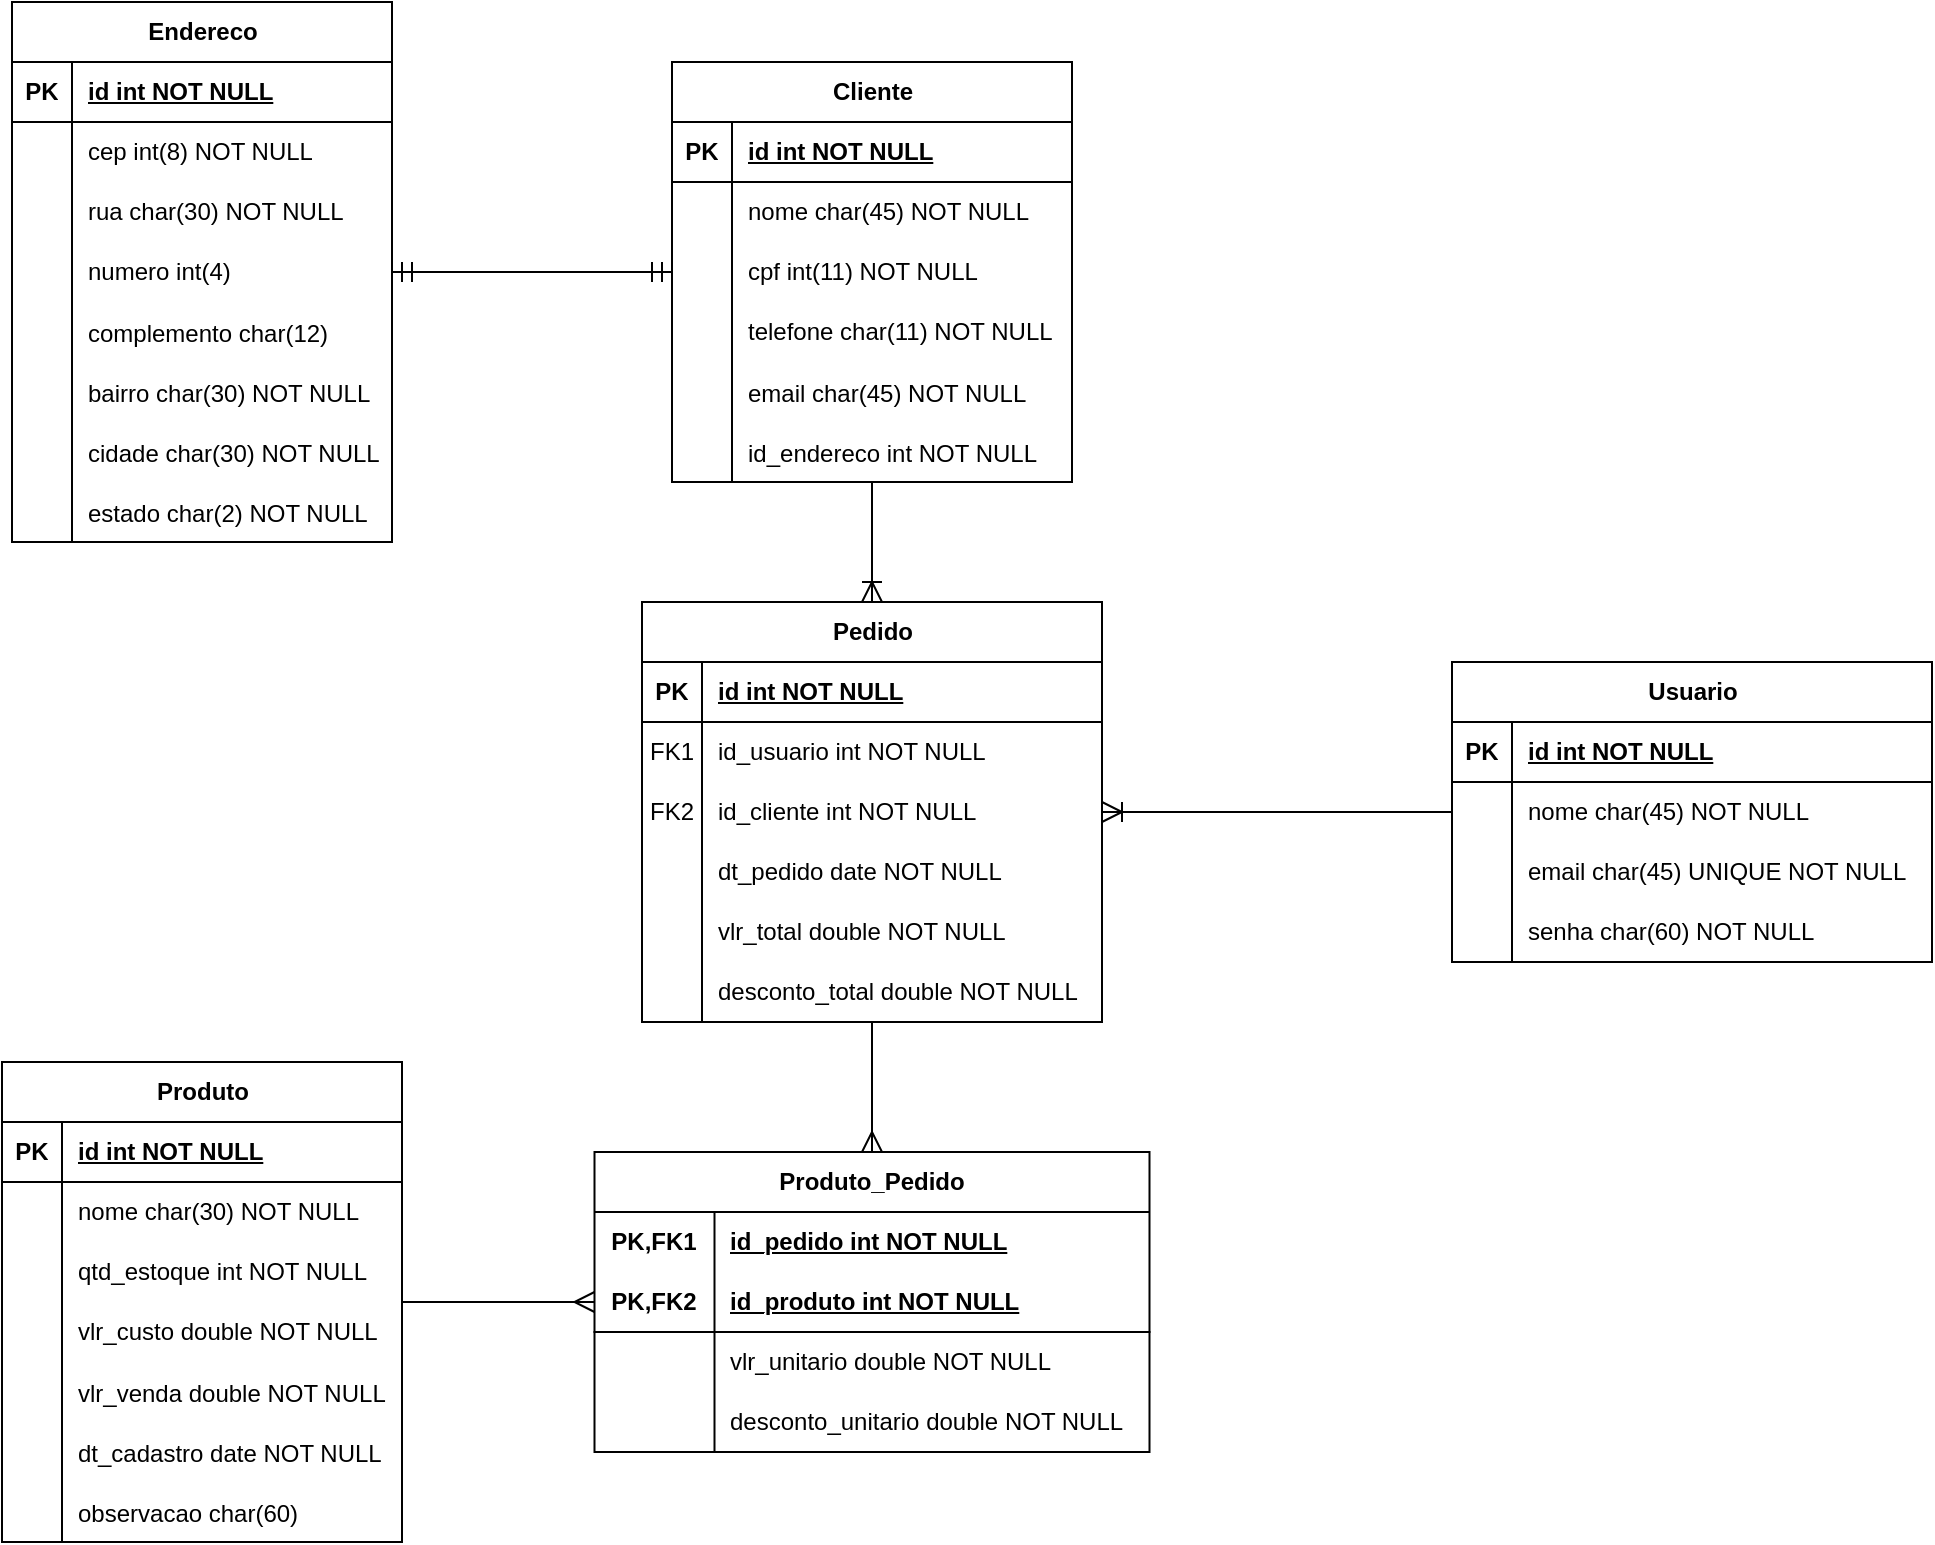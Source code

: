 <mxfile version="26.0.5">
  <diagram name="Page-1" id="e56a1550-8fbb-45ad-956c-1786394a9013">
    <mxGraphModel dx="1434" dy="872" grid="1" gridSize="10" guides="1" tooltips="1" connect="1" arrows="1" fold="1" page="1" pageScale="1" pageWidth="1100" pageHeight="850" background="none" math="0" shadow="0">
      <root>
        <mxCell id="0" />
        <mxCell id="1" parent="0" />
        <mxCell id="0N4DDWK3ShzoKvuHBVLL-1" value="Produto" style="shape=table;startSize=30;container=1;collapsible=1;childLayout=tableLayout;fixedRows=1;rowLines=0;fontStyle=1;align=center;resizeLast=1;html=1;" vertex="1" parent="1">
          <mxGeometry x="45" y="570" width="200" height="240" as="geometry" />
        </mxCell>
        <mxCell id="0N4DDWK3ShzoKvuHBVLL-2" value="" style="shape=tableRow;horizontal=0;startSize=0;swimlaneHead=0;swimlaneBody=0;fillColor=none;collapsible=0;dropTarget=0;points=[[0,0.5],[1,0.5]];portConstraint=eastwest;top=0;left=0;right=0;bottom=1;" vertex="1" parent="0N4DDWK3ShzoKvuHBVLL-1">
          <mxGeometry y="30" width="200" height="30" as="geometry" />
        </mxCell>
        <mxCell id="0N4DDWK3ShzoKvuHBVLL-3" value="PK" style="shape=partialRectangle;connectable=0;fillColor=none;top=0;left=0;bottom=0;right=0;fontStyle=1;overflow=hidden;whiteSpace=wrap;html=1;" vertex="1" parent="0N4DDWK3ShzoKvuHBVLL-2">
          <mxGeometry width="30" height="30" as="geometry">
            <mxRectangle width="30" height="30" as="alternateBounds" />
          </mxGeometry>
        </mxCell>
        <mxCell id="0N4DDWK3ShzoKvuHBVLL-4" value="id int NOT NULL" style="shape=partialRectangle;connectable=0;fillColor=none;top=0;left=0;bottom=0;right=0;align=left;spacingLeft=6;fontStyle=5;overflow=hidden;whiteSpace=wrap;html=1;" vertex="1" parent="0N4DDWK3ShzoKvuHBVLL-2">
          <mxGeometry x="30" width="170" height="30" as="geometry">
            <mxRectangle width="170" height="30" as="alternateBounds" />
          </mxGeometry>
        </mxCell>
        <mxCell id="0N4DDWK3ShzoKvuHBVLL-5" value="" style="shape=tableRow;horizontal=0;startSize=0;swimlaneHead=0;swimlaneBody=0;fillColor=none;collapsible=0;dropTarget=0;points=[[0,0.5],[1,0.5]];portConstraint=eastwest;top=0;left=0;right=0;bottom=0;" vertex="1" parent="0N4DDWK3ShzoKvuHBVLL-1">
          <mxGeometry y="60" width="200" height="30" as="geometry" />
        </mxCell>
        <mxCell id="0N4DDWK3ShzoKvuHBVLL-6" value="" style="shape=partialRectangle;connectable=0;fillColor=none;top=0;left=0;bottom=0;right=0;editable=1;overflow=hidden;whiteSpace=wrap;html=1;" vertex="1" parent="0N4DDWK3ShzoKvuHBVLL-5">
          <mxGeometry width="30" height="30" as="geometry">
            <mxRectangle width="30" height="30" as="alternateBounds" />
          </mxGeometry>
        </mxCell>
        <mxCell id="0N4DDWK3ShzoKvuHBVLL-7" value="nome char(30) NOT NULL" style="shape=partialRectangle;connectable=0;fillColor=none;top=0;left=0;bottom=0;right=0;align=left;spacingLeft=6;overflow=hidden;whiteSpace=wrap;html=1;" vertex="1" parent="0N4DDWK3ShzoKvuHBVLL-5">
          <mxGeometry x="30" width="170" height="30" as="geometry">
            <mxRectangle width="170" height="30" as="alternateBounds" />
          </mxGeometry>
        </mxCell>
        <mxCell id="0N4DDWK3ShzoKvuHBVLL-8" value="" style="shape=tableRow;horizontal=0;startSize=0;swimlaneHead=0;swimlaneBody=0;fillColor=none;collapsible=0;dropTarget=0;points=[[0,0.5],[1,0.5]];portConstraint=eastwest;top=0;left=0;right=0;bottom=0;" vertex="1" parent="0N4DDWK3ShzoKvuHBVLL-1">
          <mxGeometry y="90" width="200" height="30" as="geometry" />
        </mxCell>
        <mxCell id="0N4DDWK3ShzoKvuHBVLL-9" value="" style="shape=partialRectangle;connectable=0;fillColor=none;top=0;left=0;bottom=0;right=0;editable=1;overflow=hidden;whiteSpace=wrap;html=1;" vertex="1" parent="0N4DDWK3ShzoKvuHBVLL-8">
          <mxGeometry width="30" height="30" as="geometry">
            <mxRectangle width="30" height="30" as="alternateBounds" />
          </mxGeometry>
        </mxCell>
        <mxCell id="0N4DDWK3ShzoKvuHBVLL-10" value="qtd_estoque int NOT NULL" style="shape=partialRectangle;connectable=0;fillColor=none;top=0;left=0;bottom=0;right=0;align=left;spacingLeft=6;overflow=hidden;whiteSpace=wrap;html=1;" vertex="1" parent="0N4DDWK3ShzoKvuHBVLL-8">
          <mxGeometry x="30" width="170" height="30" as="geometry">
            <mxRectangle width="170" height="30" as="alternateBounds" />
          </mxGeometry>
        </mxCell>
        <mxCell id="0N4DDWK3ShzoKvuHBVLL-11" value="" style="shape=tableRow;horizontal=0;startSize=0;swimlaneHead=0;swimlaneBody=0;fillColor=none;collapsible=0;dropTarget=0;points=[[0,0.5],[1,0.5]];portConstraint=eastwest;top=0;left=0;right=0;bottom=0;" vertex="1" parent="0N4DDWK3ShzoKvuHBVLL-1">
          <mxGeometry y="120" width="200" height="30" as="geometry" />
        </mxCell>
        <mxCell id="0N4DDWK3ShzoKvuHBVLL-12" value="" style="shape=partialRectangle;connectable=0;fillColor=none;top=0;left=0;bottom=0;right=0;editable=1;overflow=hidden;whiteSpace=wrap;html=1;" vertex="1" parent="0N4DDWK3ShzoKvuHBVLL-11">
          <mxGeometry width="30" height="30" as="geometry">
            <mxRectangle width="30" height="30" as="alternateBounds" />
          </mxGeometry>
        </mxCell>
        <mxCell id="0N4DDWK3ShzoKvuHBVLL-13" value="vlr_custo double NOT NULL" style="shape=partialRectangle;connectable=0;fillColor=none;top=0;left=0;bottom=0;right=0;align=left;spacingLeft=6;overflow=hidden;whiteSpace=wrap;html=1;" vertex="1" parent="0N4DDWK3ShzoKvuHBVLL-11">
          <mxGeometry x="30" width="170" height="30" as="geometry">
            <mxRectangle width="170" height="30" as="alternateBounds" />
          </mxGeometry>
        </mxCell>
        <mxCell id="0N4DDWK3ShzoKvuHBVLL-14" value="" style="shape=tableRow;horizontal=0;startSize=0;swimlaneHead=0;swimlaneBody=0;fillColor=none;collapsible=0;dropTarget=0;points=[[0,0.5],[1,0.5]];portConstraint=eastwest;top=0;left=0;right=0;bottom=0;" vertex="1" parent="0N4DDWK3ShzoKvuHBVLL-1">
          <mxGeometry y="150" width="200" height="30" as="geometry" />
        </mxCell>
        <mxCell id="0N4DDWK3ShzoKvuHBVLL-15" value="" style="shape=partialRectangle;connectable=0;fillColor=none;top=0;left=0;bottom=0;right=0;editable=1;overflow=hidden;" vertex="1" parent="0N4DDWK3ShzoKvuHBVLL-14">
          <mxGeometry width="30" height="30" as="geometry">
            <mxRectangle width="30" height="30" as="alternateBounds" />
          </mxGeometry>
        </mxCell>
        <mxCell id="0N4DDWK3ShzoKvuHBVLL-16" value="vlr_venda double NOT NULL" style="shape=partialRectangle;connectable=0;fillColor=none;top=0;left=0;bottom=0;right=0;align=left;spacingLeft=6;overflow=hidden;" vertex="1" parent="0N4DDWK3ShzoKvuHBVLL-14">
          <mxGeometry x="30" width="170" height="30" as="geometry">
            <mxRectangle width="170" height="30" as="alternateBounds" />
          </mxGeometry>
        </mxCell>
        <mxCell id="0N4DDWK3ShzoKvuHBVLL-17" value="" style="shape=tableRow;horizontal=0;startSize=0;swimlaneHead=0;swimlaneBody=0;fillColor=none;collapsible=0;dropTarget=0;points=[[0,0.5],[1,0.5]];portConstraint=eastwest;top=0;left=0;right=0;bottom=0;" vertex="1" parent="0N4DDWK3ShzoKvuHBVLL-1">
          <mxGeometry y="180" width="200" height="30" as="geometry" />
        </mxCell>
        <mxCell id="0N4DDWK3ShzoKvuHBVLL-18" value="" style="shape=partialRectangle;connectable=0;fillColor=none;top=0;left=0;bottom=0;right=0;editable=1;overflow=hidden;" vertex="1" parent="0N4DDWK3ShzoKvuHBVLL-17">
          <mxGeometry width="30" height="30" as="geometry">
            <mxRectangle width="30" height="30" as="alternateBounds" />
          </mxGeometry>
        </mxCell>
        <mxCell id="0N4DDWK3ShzoKvuHBVLL-19" value="dt_cadastro date NOT NULL" style="shape=partialRectangle;connectable=0;fillColor=none;top=0;left=0;bottom=0;right=0;align=left;spacingLeft=6;overflow=hidden;" vertex="1" parent="0N4DDWK3ShzoKvuHBVLL-17">
          <mxGeometry x="30" width="170" height="30" as="geometry">
            <mxRectangle width="170" height="30" as="alternateBounds" />
          </mxGeometry>
        </mxCell>
        <mxCell id="0N4DDWK3ShzoKvuHBVLL-20" value="" style="shape=tableRow;horizontal=0;startSize=0;swimlaneHead=0;swimlaneBody=0;fillColor=none;collapsible=0;dropTarget=0;points=[[0,0.5],[1,0.5]];portConstraint=eastwest;top=0;left=0;right=0;bottom=0;" vertex="1" parent="0N4DDWK3ShzoKvuHBVLL-1">
          <mxGeometry y="210" width="200" height="30" as="geometry" />
        </mxCell>
        <mxCell id="0N4DDWK3ShzoKvuHBVLL-21" value="" style="shape=partialRectangle;connectable=0;fillColor=none;top=0;left=0;bottom=0;right=0;editable=1;overflow=hidden;" vertex="1" parent="0N4DDWK3ShzoKvuHBVLL-20">
          <mxGeometry width="30" height="30" as="geometry">
            <mxRectangle width="30" height="30" as="alternateBounds" />
          </mxGeometry>
        </mxCell>
        <mxCell id="0N4DDWK3ShzoKvuHBVLL-22" value="observacao char(60)" style="shape=partialRectangle;connectable=0;fillColor=none;top=0;left=0;bottom=0;right=0;align=left;spacingLeft=6;overflow=hidden;" vertex="1" parent="0N4DDWK3ShzoKvuHBVLL-20">
          <mxGeometry x="30" width="170" height="30" as="geometry">
            <mxRectangle width="170" height="30" as="alternateBounds" />
          </mxGeometry>
        </mxCell>
        <mxCell id="0N4DDWK3ShzoKvuHBVLL-23" value="Cliente" style="shape=table;startSize=30;container=1;collapsible=1;childLayout=tableLayout;fixedRows=1;rowLines=0;fontStyle=1;align=center;resizeLast=1;html=1;" vertex="1" parent="1">
          <mxGeometry x="380" y="70" width="200" height="210" as="geometry" />
        </mxCell>
        <mxCell id="0N4DDWK3ShzoKvuHBVLL-24" value="" style="shape=tableRow;horizontal=0;startSize=0;swimlaneHead=0;swimlaneBody=0;fillColor=none;collapsible=0;dropTarget=0;points=[[0,0.5],[1,0.5]];portConstraint=eastwest;top=0;left=0;right=0;bottom=1;" vertex="1" parent="0N4DDWK3ShzoKvuHBVLL-23">
          <mxGeometry y="30" width="200" height="30" as="geometry" />
        </mxCell>
        <mxCell id="0N4DDWK3ShzoKvuHBVLL-25" value="PK" style="shape=partialRectangle;connectable=0;fillColor=none;top=0;left=0;bottom=0;right=0;fontStyle=1;overflow=hidden;whiteSpace=wrap;html=1;" vertex="1" parent="0N4DDWK3ShzoKvuHBVLL-24">
          <mxGeometry width="30" height="30" as="geometry">
            <mxRectangle width="30" height="30" as="alternateBounds" />
          </mxGeometry>
        </mxCell>
        <mxCell id="0N4DDWK3ShzoKvuHBVLL-26" value="id int NOT NULL" style="shape=partialRectangle;connectable=0;fillColor=none;top=0;left=0;bottom=0;right=0;align=left;spacingLeft=6;fontStyle=5;overflow=hidden;whiteSpace=wrap;html=1;" vertex="1" parent="0N4DDWK3ShzoKvuHBVLL-24">
          <mxGeometry x="30" width="170" height="30" as="geometry">
            <mxRectangle width="170" height="30" as="alternateBounds" />
          </mxGeometry>
        </mxCell>
        <mxCell id="0N4DDWK3ShzoKvuHBVLL-27" value="" style="shape=tableRow;horizontal=0;startSize=0;swimlaneHead=0;swimlaneBody=0;fillColor=none;collapsible=0;dropTarget=0;points=[[0,0.5],[1,0.5]];portConstraint=eastwest;top=0;left=0;right=0;bottom=0;" vertex="1" parent="0N4DDWK3ShzoKvuHBVLL-23">
          <mxGeometry y="60" width="200" height="30" as="geometry" />
        </mxCell>
        <mxCell id="0N4DDWK3ShzoKvuHBVLL-28" value="" style="shape=partialRectangle;connectable=0;fillColor=none;top=0;left=0;bottom=0;right=0;editable=1;overflow=hidden;whiteSpace=wrap;html=1;" vertex="1" parent="0N4DDWK3ShzoKvuHBVLL-27">
          <mxGeometry width="30" height="30" as="geometry">
            <mxRectangle width="30" height="30" as="alternateBounds" />
          </mxGeometry>
        </mxCell>
        <mxCell id="0N4DDWK3ShzoKvuHBVLL-29" value="nome char(45) NOT NULL" style="shape=partialRectangle;connectable=0;fillColor=none;top=0;left=0;bottom=0;right=0;align=left;spacingLeft=6;overflow=hidden;whiteSpace=wrap;html=1;" vertex="1" parent="0N4DDWK3ShzoKvuHBVLL-27">
          <mxGeometry x="30" width="170" height="30" as="geometry">
            <mxRectangle width="170" height="30" as="alternateBounds" />
          </mxGeometry>
        </mxCell>
        <mxCell id="0N4DDWK3ShzoKvuHBVLL-30" value="" style="shape=tableRow;horizontal=0;startSize=0;swimlaneHead=0;swimlaneBody=0;fillColor=none;collapsible=0;dropTarget=0;points=[[0,0.5],[1,0.5]];portConstraint=eastwest;top=0;left=0;right=0;bottom=0;" vertex="1" parent="0N4DDWK3ShzoKvuHBVLL-23">
          <mxGeometry y="90" width="200" height="30" as="geometry" />
        </mxCell>
        <mxCell id="0N4DDWK3ShzoKvuHBVLL-31" value="" style="shape=partialRectangle;connectable=0;fillColor=none;top=0;left=0;bottom=0;right=0;editable=1;overflow=hidden;whiteSpace=wrap;html=1;" vertex="1" parent="0N4DDWK3ShzoKvuHBVLL-30">
          <mxGeometry width="30" height="30" as="geometry">
            <mxRectangle width="30" height="30" as="alternateBounds" />
          </mxGeometry>
        </mxCell>
        <mxCell id="0N4DDWK3ShzoKvuHBVLL-32" value="cpf int(11) NOT NULL" style="shape=partialRectangle;connectable=0;fillColor=none;top=0;left=0;bottom=0;right=0;align=left;spacingLeft=6;overflow=hidden;whiteSpace=wrap;html=1;" vertex="1" parent="0N4DDWK3ShzoKvuHBVLL-30">
          <mxGeometry x="30" width="170" height="30" as="geometry">
            <mxRectangle width="170" height="30" as="alternateBounds" />
          </mxGeometry>
        </mxCell>
        <mxCell id="0N4DDWK3ShzoKvuHBVLL-33" value="" style="shape=tableRow;horizontal=0;startSize=0;swimlaneHead=0;swimlaneBody=0;fillColor=none;collapsible=0;dropTarget=0;points=[[0,0.5],[1,0.5]];portConstraint=eastwest;top=0;left=0;right=0;bottom=0;" vertex="1" parent="0N4DDWK3ShzoKvuHBVLL-23">
          <mxGeometry y="120" width="200" height="30" as="geometry" />
        </mxCell>
        <mxCell id="0N4DDWK3ShzoKvuHBVLL-34" value="" style="shape=partialRectangle;connectable=0;fillColor=none;top=0;left=0;bottom=0;right=0;editable=1;overflow=hidden;whiteSpace=wrap;html=1;" vertex="1" parent="0N4DDWK3ShzoKvuHBVLL-33">
          <mxGeometry width="30" height="30" as="geometry">
            <mxRectangle width="30" height="30" as="alternateBounds" />
          </mxGeometry>
        </mxCell>
        <mxCell id="0N4DDWK3ShzoKvuHBVLL-35" value="telefone char(11) NOT NULL" style="shape=partialRectangle;connectable=0;fillColor=none;top=0;left=0;bottom=0;right=0;align=left;spacingLeft=6;overflow=hidden;whiteSpace=wrap;html=1;" vertex="1" parent="0N4DDWK3ShzoKvuHBVLL-33">
          <mxGeometry x="30" width="170" height="30" as="geometry">
            <mxRectangle width="170" height="30" as="alternateBounds" />
          </mxGeometry>
        </mxCell>
        <mxCell id="0N4DDWK3ShzoKvuHBVLL-61" value="" style="shape=tableRow;horizontal=0;startSize=0;swimlaneHead=0;swimlaneBody=0;fillColor=none;collapsible=0;dropTarget=0;points=[[0,0.5],[1,0.5]];portConstraint=eastwest;top=0;left=0;right=0;bottom=0;" vertex="1" parent="0N4DDWK3ShzoKvuHBVLL-23">
          <mxGeometry y="150" width="200" height="30" as="geometry" />
        </mxCell>
        <mxCell id="0N4DDWK3ShzoKvuHBVLL-62" value="" style="shape=partialRectangle;connectable=0;fillColor=none;top=0;left=0;bottom=0;right=0;editable=1;overflow=hidden;" vertex="1" parent="0N4DDWK3ShzoKvuHBVLL-61">
          <mxGeometry width="30" height="30" as="geometry">
            <mxRectangle width="30" height="30" as="alternateBounds" />
          </mxGeometry>
        </mxCell>
        <mxCell id="0N4DDWK3ShzoKvuHBVLL-63" value="email char(45) NOT NULL" style="shape=partialRectangle;connectable=0;fillColor=none;top=0;left=0;bottom=0;right=0;align=left;spacingLeft=6;overflow=hidden;" vertex="1" parent="0N4DDWK3ShzoKvuHBVLL-61">
          <mxGeometry x="30" width="170" height="30" as="geometry">
            <mxRectangle width="170" height="30" as="alternateBounds" />
          </mxGeometry>
        </mxCell>
        <mxCell id="0N4DDWK3ShzoKvuHBVLL-64" value="" style="shape=tableRow;horizontal=0;startSize=0;swimlaneHead=0;swimlaneBody=0;fillColor=none;collapsible=0;dropTarget=0;points=[[0,0.5],[1,0.5]];portConstraint=eastwest;top=0;left=0;right=0;bottom=0;" vertex="1" parent="0N4DDWK3ShzoKvuHBVLL-23">
          <mxGeometry y="180" width="200" height="30" as="geometry" />
        </mxCell>
        <mxCell id="0N4DDWK3ShzoKvuHBVLL-65" value="" style="shape=partialRectangle;connectable=0;fillColor=none;top=0;left=0;bottom=0;right=0;editable=1;overflow=hidden;" vertex="1" parent="0N4DDWK3ShzoKvuHBVLL-64">
          <mxGeometry width="30" height="30" as="geometry">
            <mxRectangle width="30" height="30" as="alternateBounds" />
          </mxGeometry>
        </mxCell>
        <mxCell id="0N4DDWK3ShzoKvuHBVLL-66" value="id_endereco int NOT NULL" style="shape=partialRectangle;connectable=0;fillColor=none;top=0;left=0;bottom=0;right=0;align=left;spacingLeft=6;overflow=hidden;" vertex="1" parent="0N4DDWK3ShzoKvuHBVLL-64">
          <mxGeometry x="30" width="170" height="30" as="geometry">
            <mxRectangle width="170" height="30" as="alternateBounds" />
          </mxGeometry>
        </mxCell>
        <mxCell id="0N4DDWK3ShzoKvuHBVLL-36" value="Endereco" style="shape=table;startSize=30;container=1;collapsible=1;childLayout=tableLayout;fixedRows=1;rowLines=0;fontStyle=1;align=center;resizeLast=1;html=1;" vertex="1" parent="1">
          <mxGeometry x="50" y="40" width="190" height="270" as="geometry" />
        </mxCell>
        <mxCell id="0N4DDWK3ShzoKvuHBVLL-37" value="" style="shape=tableRow;horizontal=0;startSize=0;swimlaneHead=0;swimlaneBody=0;fillColor=none;collapsible=0;dropTarget=0;points=[[0,0.5],[1,0.5]];portConstraint=eastwest;top=0;left=0;right=0;bottom=1;" vertex="1" parent="0N4DDWK3ShzoKvuHBVLL-36">
          <mxGeometry y="30" width="190" height="30" as="geometry" />
        </mxCell>
        <mxCell id="0N4DDWK3ShzoKvuHBVLL-38" value="PK" style="shape=partialRectangle;connectable=0;fillColor=none;top=0;left=0;bottom=0;right=0;fontStyle=1;overflow=hidden;whiteSpace=wrap;html=1;" vertex="1" parent="0N4DDWK3ShzoKvuHBVLL-37">
          <mxGeometry width="30" height="30" as="geometry">
            <mxRectangle width="30" height="30" as="alternateBounds" />
          </mxGeometry>
        </mxCell>
        <mxCell id="0N4DDWK3ShzoKvuHBVLL-39" value="id int NOT NULL" style="shape=partialRectangle;connectable=0;fillColor=none;top=0;left=0;bottom=0;right=0;align=left;spacingLeft=6;fontStyle=5;overflow=hidden;whiteSpace=wrap;html=1;" vertex="1" parent="0N4DDWK3ShzoKvuHBVLL-37">
          <mxGeometry x="30" width="160" height="30" as="geometry">
            <mxRectangle width="160" height="30" as="alternateBounds" />
          </mxGeometry>
        </mxCell>
        <mxCell id="0N4DDWK3ShzoKvuHBVLL-40" value="" style="shape=tableRow;horizontal=0;startSize=0;swimlaneHead=0;swimlaneBody=0;fillColor=none;collapsible=0;dropTarget=0;points=[[0,0.5],[1,0.5]];portConstraint=eastwest;top=0;left=0;right=0;bottom=0;" vertex="1" parent="0N4DDWK3ShzoKvuHBVLL-36">
          <mxGeometry y="60" width="190" height="30" as="geometry" />
        </mxCell>
        <mxCell id="0N4DDWK3ShzoKvuHBVLL-41" value="" style="shape=partialRectangle;connectable=0;fillColor=none;top=0;left=0;bottom=0;right=0;editable=1;overflow=hidden;whiteSpace=wrap;html=1;" vertex="1" parent="0N4DDWK3ShzoKvuHBVLL-40">
          <mxGeometry width="30" height="30" as="geometry">
            <mxRectangle width="30" height="30" as="alternateBounds" />
          </mxGeometry>
        </mxCell>
        <mxCell id="0N4DDWK3ShzoKvuHBVLL-42" value="cep int(8) NOT NULL" style="shape=partialRectangle;connectable=0;fillColor=none;top=0;left=0;bottom=0;right=0;align=left;spacingLeft=6;overflow=hidden;whiteSpace=wrap;html=1;" vertex="1" parent="0N4DDWK3ShzoKvuHBVLL-40">
          <mxGeometry x="30" width="160" height="30" as="geometry">
            <mxRectangle width="160" height="30" as="alternateBounds" />
          </mxGeometry>
        </mxCell>
        <mxCell id="0N4DDWK3ShzoKvuHBVLL-43" value="" style="shape=tableRow;horizontal=0;startSize=0;swimlaneHead=0;swimlaneBody=0;fillColor=none;collapsible=0;dropTarget=0;points=[[0,0.5],[1,0.5]];portConstraint=eastwest;top=0;left=0;right=0;bottom=0;" vertex="1" parent="0N4DDWK3ShzoKvuHBVLL-36">
          <mxGeometry y="90" width="190" height="30" as="geometry" />
        </mxCell>
        <mxCell id="0N4DDWK3ShzoKvuHBVLL-44" value="" style="shape=partialRectangle;connectable=0;fillColor=none;top=0;left=0;bottom=0;right=0;editable=1;overflow=hidden;whiteSpace=wrap;html=1;" vertex="1" parent="0N4DDWK3ShzoKvuHBVLL-43">
          <mxGeometry width="30" height="30" as="geometry">
            <mxRectangle width="30" height="30" as="alternateBounds" />
          </mxGeometry>
        </mxCell>
        <mxCell id="0N4DDWK3ShzoKvuHBVLL-45" value="rua char(30) NOT NULL" style="shape=partialRectangle;connectable=0;fillColor=none;top=0;left=0;bottom=0;right=0;align=left;spacingLeft=6;overflow=hidden;whiteSpace=wrap;html=1;" vertex="1" parent="0N4DDWK3ShzoKvuHBVLL-43">
          <mxGeometry x="30" width="160" height="30" as="geometry">
            <mxRectangle width="160" height="30" as="alternateBounds" />
          </mxGeometry>
        </mxCell>
        <mxCell id="0N4DDWK3ShzoKvuHBVLL-46" value="" style="shape=tableRow;horizontal=0;startSize=0;swimlaneHead=0;swimlaneBody=0;fillColor=none;collapsible=0;dropTarget=0;points=[[0,0.5],[1,0.5]];portConstraint=eastwest;top=0;left=0;right=0;bottom=0;" vertex="1" parent="0N4DDWK3ShzoKvuHBVLL-36">
          <mxGeometry y="120" width="190" height="30" as="geometry" />
        </mxCell>
        <mxCell id="0N4DDWK3ShzoKvuHBVLL-47" value="" style="shape=partialRectangle;connectable=0;fillColor=none;top=0;left=0;bottom=0;right=0;editable=1;overflow=hidden;whiteSpace=wrap;html=1;" vertex="1" parent="0N4DDWK3ShzoKvuHBVLL-46">
          <mxGeometry width="30" height="30" as="geometry">
            <mxRectangle width="30" height="30" as="alternateBounds" />
          </mxGeometry>
        </mxCell>
        <mxCell id="0N4DDWK3ShzoKvuHBVLL-48" value="numero int(4)" style="shape=partialRectangle;connectable=0;fillColor=none;top=0;left=0;bottom=0;right=0;align=left;spacingLeft=6;overflow=hidden;whiteSpace=wrap;html=1;" vertex="1" parent="0N4DDWK3ShzoKvuHBVLL-46">
          <mxGeometry x="30" width="160" height="30" as="geometry">
            <mxRectangle width="160" height="30" as="alternateBounds" />
          </mxGeometry>
        </mxCell>
        <mxCell id="0N4DDWK3ShzoKvuHBVLL-52" value="" style="shape=tableRow;horizontal=0;startSize=0;swimlaneHead=0;swimlaneBody=0;fillColor=none;collapsible=0;dropTarget=0;points=[[0,0.5],[1,0.5]];portConstraint=eastwest;top=0;left=0;right=0;bottom=0;" vertex="1" parent="0N4DDWK3ShzoKvuHBVLL-36">
          <mxGeometry y="150" width="190" height="30" as="geometry" />
        </mxCell>
        <mxCell id="0N4DDWK3ShzoKvuHBVLL-53" value="" style="shape=partialRectangle;connectable=0;fillColor=none;top=0;left=0;bottom=0;right=0;editable=1;overflow=hidden;" vertex="1" parent="0N4DDWK3ShzoKvuHBVLL-52">
          <mxGeometry width="30" height="30" as="geometry">
            <mxRectangle width="30" height="30" as="alternateBounds" />
          </mxGeometry>
        </mxCell>
        <mxCell id="0N4DDWK3ShzoKvuHBVLL-54" value="complemento char(12)" style="shape=partialRectangle;connectable=0;fillColor=none;top=0;left=0;bottom=0;right=0;align=left;spacingLeft=6;overflow=hidden;" vertex="1" parent="0N4DDWK3ShzoKvuHBVLL-52">
          <mxGeometry x="30" width="160" height="30" as="geometry">
            <mxRectangle width="160" height="30" as="alternateBounds" />
          </mxGeometry>
        </mxCell>
        <mxCell id="0N4DDWK3ShzoKvuHBVLL-49" value="" style="shape=tableRow;horizontal=0;startSize=0;swimlaneHead=0;swimlaneBody=0;fillColor=none;collapsible=0;dropTarget=0;points=[[0,0.5],[1,0.5]];portConstraint=eastwest;top=0;left=0;right=0;bottom=0;" vertex="1" parent="0N4DDWK3ShzoKvuHBVLL-36">
          <mxGeometry y="180" width="190" height="30" as="geometry" />
        </mxCell>
        <mxCell id="0N4DDWK3ShzoKvuHBVLL-50" value="" style="shape=partialRectangle;connectable=0;fillColor=none;top=0;left=0;bottom=0;right=0;editable=1;overflow=hidden;" vertex="1" parent="0N4DDWK3ShzoKvuHBVLL-49">
          <mxGeometry width="30" height="30" as="geometry">
            <mxRectangle width="30" height="30" as="alternateBounds" />
          </mxGeometry>
        </mxCell>
        <mxCell id="0N4DDWK3ShzoKvuHBVLL-51" value="bairro char(30) NOT NULL" style="shape=partialRectangle;connectable=0;fillColor=none;top=0;left=0;bottom=0;right=0;align=left;spacingLeft=6;overflow=hidden;" vertex="1" parent="0N4DDWK3ShzoKvuHBVLL-49">
          <mxGeometry x="30" width="160" height="30" as="geometry">
            <mxRectangle width="160" height="30" as="alternateBounds" />
          </mxGeometry>
        </mxCell>
        <mxCell id="0N4DDWK3ShzoKvuHBVLL-55" value="" style="shape=tableRow;horizontal=0;startSize=0;swimlaneHead=0;swimlaneBody=0;fillColor=none;collapsible=0;dropTarget=0;points=[[0,0.5],[1,0.5]];portConstraint=eastwest;top=0;left=0;right=0;bottom=0;" vertex="1" parent="0N4DDWK3ShzoKvuHBVLL-36">
          <mxGeometry y="210" width="190" height="30" as="geometry" />
        </mxCell>
        <mxCell id="0N4DDWK3ShzoKvuHBVLL-56" value="" style="shape=partialRectangle;connectable=0;fillColor=none;top=0;left=0;bottom=0;right=0;editable=1;overflow=hidden;" vertex="1" parent="0N4DDWK3ShzoKvuHBVLL-55">
          <mxGeometry width="30" height="30" as="geometry">
            <mxRectangle width="30" height="30" as="alternateBounds" />
          </mxGeometry>
        </mxCell>
        <mxCell id="0N4DDWK3ShzoKvuHBVLL-57" value="cidade char(30) NOT NULL" style="shape=partialRectangle;connectable=0;fillColor=none;top=0;left=0;bottom=0;right=0;align=left;spacingLeft=6;overflow=hidden;" vertex="1" parent="0N4DDWK3ShzoKvuHBVLL-55">
          <mxGeometry x="30" width="160" height="30" as="geometry">
            <mxRectangle width="160" height="30" as="alternateBounds" />
          </mxGeometry>
        </mxCell>
        <mxCell id="0N4DDWK3ShzoKvuHBVLL-58" value="" style="shape=tableRow;horizontal=0;startSize=0;swimlaneHead=0;swimlaneBody=0;fillColor=none;collapsible=0;dropTarget=0;points=[[0,0.5],[1,0.5]];portConstraint=eastwest;top=0;left=0;right=0;bottom=0;" vertex="1" parent="0N4DDWK3ShzoKvuHBVLL-36">
          <mxGeometry y="240" width="190" height="30" as="geometry" />
        </mxCell>
        <mxCell id="0N4DDWK3ShzoKvuHBVLL-59" value="" style="shape=partialRectangle;connectable=0;fillColor=none;top=0;left=0;bottom=0;right=0;editable=1;overflow=hidden;" vertex="1" parent="0N4DDWK3ShzoKvuHBVLL-58">
          <mxGeometry width="30" height="30" as="geometry">
            <mxRectangle width="30" height="30" as="alternateBounds" />
          </mxGeometry>
        </mxCell>
        <mxCell id="0N4DDWK3ShzoKvuHBVLL-60" value="estado char(2) NOT NULL" style="shape=partialRectangle;connectable=0;fillColor=none;top=0;left=0;bottom=0;right=0;align=left;spacingLeft=6;overflow=hidden;" vertex="1" parent="0N4DDWK3ShzoKvuHBVLL-58">
          <mxGeometry x="30" width="160" height="30" as="geometry">
            <mxRectangle width="160" height="30" as="alternateBounds" />
          </mxGeometry>
        </mxCell>
        <mxCell id="0N4DDWK3ShzoKvuHBVLL-67" value="Pedido" style="shape=table;startSize=30;container=1;collapsible=1;childLayout=tableLayout;fixedRows=1;rowLines=0;fontStyle=1;align=center;resizeLast=1;html=1;" vertex="1" parent="1">
          <mxGeometry x="365" y="340" width="230" height="210" as="geometry" />
        </mxCell>
        <mxCell id="0N4DDWK3ShzoKvuHBVLL-68" value="" style="shape=tableRow;horizontal=0;startSize=0;swimlaneHead=0;swimlaneBody=0;fillColor=none;collapsible=0;dropTarget=0;points=[[0,0.5],[1,0.5]];portConstraint=eastwest;top=0;left=0;right=0;bottom=1;" vertex="1" parent="0N4DDWK3ShzoKvuHBVLL-67">
          <mxGeometry y="30" width="230" height="30" as="geometry" />
        </mxCell>
        <mxCell id="0N4DDWK3ShzoKvuHBVLL-69" value="PK" style="shape=partialRectangle;connectable=0;fillColor=none;top=0;left=0;bottom=0;right=0;fontStyle=1;overflow=hidden;whiteSpace=wrap;html=1;" vertex="1" parent="0N4DDWK3ShzoKvuHBVLL-68">
          <mxGeometry width="30" height="30" as="geometry">
            <mxRectangle width="30" height="30" as="alternateBounds" />
          </mxGeometry>
        </mxCell>
        <mxCell id="0N4DDWK3ShzoKvuHBVLL-70" value="id int NOT NULL" style="shape=partialRectangle;connectable=0;fillColor=none;top=0;left=0;bottom=0;right=0;align=left;spacingLeft=6;fontStyle=5;overflow=hidden;whiteSpace=wrap;html=1;" vertex="1" parent="0N4DDWK3ShzoKvuHBVLL-68">
          <mxGeometry x="30" width="200" height="30" as="geometry">
            <mxRectangle width="200" height="30" as="alternateBounds" />
          </mxGeometry>
        </mxCell>
        <mxCell id="0N4DDWK3ShzoKvuHBVLL-115" value="" style="shape=tableRow;horizontal=0;startSize=0;swimlaneHead=0;swimlaneBody=0;fillColor=none;collapsible=0;dropTarget=0;points=[[0,0.5],[1,0.5]];portConstraint=eastwest;top=0;left=0;right=0;bottom=0;" vertex="1" parent="0N4DDWK3ShzoKvuHBVLL-67">
          <mxGeometry y="60" width="230" height="30" as="geometry" />
        </mxCell>
        <mxCell id="0N4DDWK3ShzoKvuHBVLL-116" value="FK1" style="shape=partialRectangle;connectable=0;fillColor=none;top=0;left=0;bottom=0;right=0;fontStyle=0;overflow=hidden;whiteSpace=wrap;html=1;" vertex="1" parent="0N4DDWK3ShzoKvuHBVLL-115">
          <mxGeometry width="30" height="30" as="geometry">
            <mxRectangle width="30" height="30" as="alternateBounds" />
          </mxGeometry>
        </mxCell>
        <mxCell id="0N4DDWK3ShzoKvuHBVLL-117" value="id_usuario int NOT NULL" style="shape=partialRectangle;connectable=0;fillColor=none;top=0;left=0;bottom=0;right=0;align=left;spacingLeft=6;fontStyle=0;overflow=hidden;whiteSpace=wrap;html=1;" vertex="1" parent="0N4DDWK3ShzoKvuHBVLL-115">
          <mxGeometry x="30" width="200" height="30" as="geometry">
            <mxRectangle width="200" height="30" as="alternateBounds" />
          </mxGeometry>
        </mxCell>
        <mxCell id="0N4DDWK3ShzoKvuHBVLL-83" value="" style="shape=tableRow;horizontal=0;startSize=0;swimlaneHead=0;swimlaneBody=0;fillColor=none;collapsible=0;dropTarget=0;points=[[0,0.5],[1,0.5]];portConstraint=eastwest;top=0;left=0;right=0;bottom=0;" vertex="1" parent="0N4DDWK3ShzoKvuHBVLL-67">
          <mxGeometry y="90" width="230" height="30" as="geometry" />
        </mxCell>
        <mxCell id="0N4DDWK3ShzoKvuHBVLL-84" value="FK2" style="shape=partialRectangle;connectable=0;fillColor=none;top=0;left=0;bottom=0;right=0;fontStyle=0;overflow=hidden;whiteSpace=wrap;html=1;" vertex="1" parent="0N4DDWK3ShzoKvuHBVLL-83">
          <mxGeometry width="30" height="30" as="geometry">
            <mxRectangle width="30" height="30" as="alternateBounds" />
          </mxGeometry>
        </mxCell>
        <mxCell id="0N4DDWK3ShzoKvuHBVLL-85" value="id_cliente int NOT NULL" style="shape=partialRectangle;connectable=0;fillColor=none;top=0;left=0;bottom=0;right=0;align=left;spacingLeft=6;fontStyle=0;overflow=hidden;whiteSpace=wrap;html=1;" vertex="1" parent="0N4DDWK3ShzoKvuHBVLL-83">
          <mxGeometry x="30" width="200" height="30" as="geometry">
            <mxRectangle width="200" height="30" as="alternateBounds" />
          </mxGeometry>
        </mxCell>
        <mxCell id="0N4DDWK3ShzoKvuHBVLL-71" value="" style="shape=tableRow;horizontal=0;startSize=0;swimlaneHead=0;swimlaneBody=0;fillColor=none;collapsible=0;dropTarget=0;points=[[0,0.5],[1,0.5]];portConstraint=eastwest;top=0;left=0;right=0;bottom=0;" vertex="1" parent="0N4DDWK3ShzoKvuHBVLL-67">
          <mxGeometry y="120" width="230" height="30" as="geometry" />
        </mxCell>
        <mxCell id="0N4DDWK3ShzoKvuHBVLL-72" value="" style="shape=partialRectangle;connectable=0;fillColor=none;top=0;left=0;bottom=0;right=0;editable=1;overflow=hidden;whiteSpace=wrap;html=1;" vertex="1" parent="0N4DDWK3ShzoKvuHBVLL-71">
          <mxGeometry width="30" height="30" as="geometry">
            <mxRectangle width="30" height="30" as="alternateBounds" />
          </mxGeometry>
        </mxCell>
        <mxCell id="0N4DDWK3ShzoKvuHBVLL-73" value="dt_pedido date NOT NULL" style="shape=partialRectangle;connectable=0;fillColor=none;top=0;left=0;bottom=0;right=0;align=left;spacingLeft=6;overflow=hidden;whiteSpace=wrap;html=1;" vertex="1" parent="0N4DDWK3ShzoKvuHBVLL-71">
          <mxGeometry x="30" width="200" height="30" as="geometry">
            <mxRectangle width="200" height="30" as="alternateBounds" />
          </mxGeometry>
        </mxCell>
        <mxCell id="0N4DDWK3ShzoKvuHBVLL-74" value="" style="shape=tableRow;horizontal=0;startSize=0;swimlaneHead=0;swimlaneBody=0;fillColor=none;collapsible=0;dropTarget=0;points=[[0,0.5],[1,0.5]];portConstraint=eastwest;top=0;left=0;right=0;bottom=0;" vertex="1" parent="0N4DDWK3ShzoKvuHBVLL-67">
          <mxGeometry y="150" width="230" height="30" as="geometry" />
        </mxCell>
        <mxCell id="0N4DDWK3ShzoKvuHBVLL-75" value="" style="shape=partialRectangle;connectable=0;fillColor=none;top=0;left=0;bottom=0;right=0;editable=1;overflow=hidden;whiteSpace=wrap;html=1;" vertex="1" parent="0N4DDWK3ShzoKvuHBVLL-74">
          <mxGeometry width="30" height="30" as="geometry">
            <mxRectangle width="30" height="30" as="alternateBounds" />
          </mxGeometry>
        </mxCell>
        <mxCell id="0N4DDWK3ShzoKvuHBVLL-76" value="vlr_total double NOT NULL" style="shape=partialRectangle;connectable=0;fillColor=none;top=0;left=0;bottom=0;right=0;align=left;spacingLeft=6;overflow=hidden;whiteSpace=wrap;html=1;" vertex="1" parent="0N4DDWK3ShzoKvuHBVLL-74">
          <mxGeometry x="30" width="200" height="30" as="geometry">
            <mxRectangle width="200" height="30" as="alternateBounds" />
          </mxGeometry>
        </mxCell>
        <mxCell id="0N4DDWK3ShzoKvuHBVLL-77" value="" style="shape=tableRow;horizontal=0;startSize=0;swimlaneHead=0;swimlaneBody=0;fillColor=none;collapsible=0;dropTarget=0;points=[[0,0.5],[1,0.5]];portConstraint=eastwest;top=0;left=0;right=0;bottom=0;" vertex="1" parent="0N4DDWK3ShzoKvuHBVLL-67">
          <mxGeometry y="180" width="230" height="30" as="geometry" />
        </mxCell>
        <mxCell id="0N4DDWK3ShzoKvuHBVLL-78" value="" style="shape=partialRectangle;connectable=0;fillColor=none;top=0;left=0;bottom=0;right=0;editable=1;overflow=hidden;whiteSpace=wrap;html=1;" vertex="1" parent="0N4DDWK3ShzoKvuHBVLL-77">
          <mxGeometry width="30" height="30" as="geometry">
            <mxRectangle width="30" height="30" as="alternateBounds" />
          </mxGeometry>
        </mxCell>
        <mxCell id="0N4DDWK3ShzoKvuHBVLL-79" value="desconto_total double NOT NULL" style="shape=partialRectangle;connectable=0;fillColor=none;top=0;left=0;bottom=0;right=0;align=left;spacingLeft=6;overflow=hidden;whiteSpace=wrap;html=1;" vertex="1" parent="0N4DDWK3ShzoKvuHBVLL-77">
          <mxGeometry x="30" width="200" height="30" as="geometry">
            <mxRectangle width="200" height="30" as="alternateBounds" />
          </mxGeometry>
        </mxCell>
        <mxCell id="0N4DDWK3ShzoKvuHBVLL-86" value="Produto_Pedido" style="shape=table;startSize=30;container=1;collapsible=1;childLayout=tableLayout;fixedRows=1;rowLines=0;fontStyle=1;align=center;resizeLast=1;html=1;whiteSpace=wrap;" vertex="1" parent="1">
          <mxGeometry x="341.25" y="615" width="277.5" height="150" as="geometry" />
        </mxCell>
        <mxCell id="0N4DDWK3ShzoKvuHBVLL-87" value="" style="shape=tableRow;horizontal=0;startSize=0;swimlaneHead=0;swimlaneBody=0;fillColor=none;collapsible=0;dropTarget=0;points=[[0,0.5],[1,0.5]];portConstraint=eastwest;top=0;left=0;right=0;bottom=0;html=1;" vertex="1" parent="0N4DDWK3ShzoKvuHBVLL-86">
          <mxGeometry y="30" width="277.5" height="30" as="geometry" />
        </mxCell>
        <mxCell id="0N4DDWK3ShzoKvuHBVLL-88" value="PK,FK1" style="shape=partialRectangle;connectable=0;fillColor=none;top=0;left=0;bottom=0;right=0;fontStyle=1;overflow=hidden;html=1;whiteSpace=wrap;" vertex="1" parent="0N4DDWK3ShzoKvuHBVLL-87">
          <mxGeometry width="60" height="30" as="geometry">
            <mxRectangle width="60" height="30" as="alternateBounds" />
          </mxGeometry>
        </mxCell>
        <mxCell id="0N4DDWK3ShzoKvuHBVLL-89" value="id_pedido int NOT NULL" style="shape=partialRectangle;connectable=0;fillColor=none;top=0;left=0;bottom=0;right=0;align=left;spacingLeft=6;fontStyle=5;overflow=hidden;html=1;whiteSpace=wrap;" vertex="1" parent="0N4DDWK3ShzoKvuHBVLL-87">
          <mxGeometry x="60" width="217.5" height="30" as="geometry">
            <mxRectangle width="217.5" height="30" as="alternateBounds" />
          </mxGeometry>
        </mxCell>
        <mxCell id="0N4DDWK3ShzoKvuHBVLL-90" value="" style="shape=tableRow;horizontal=0;startSize=0;swimlaneHead=0;swimlaneBody=0;fillColor=none;collapsible=0;dropTarget=0;points=[[0,0.5],[1,0.5]];portConstraint=eastwest;top=0;left=0;right=0;bottom=1;html=1;" vertex="1" parent="0N4DDWK3ShzoKvuHBVLL-86">
          <mxGeometry y="60" width="277.5" height="30" as="geometry" />
        </mxCell>
        <mxCell id="0N4DDWK3ShzoKvuHBVLL-91" value="PK,FK2" style="shape=partialRectangle;connectable=0;fillColor=none;top=0;left=0;bottom=0;right=0;fontStyle=1;overflow=hidden;html=1;whiteSpace=wrap;" vertex="1" parent="0N4DDWK3ShzoKvuHBVLL-90">
          <mxGeometry width="60" height="30" as="geometry">
            <mxRectangle width="60" height="30" as="alternateBounds" />
          </mxGeometry>
        </mxCell>
        <mxCell id="0N4DDWK3ShzoKvuHBVLL-92" value="id_produto int NOT NULL" style="shape=partialRectangle;connectable=0;fillColor=none;top=0;left=0;bottom=0;right=0;align=left;spacingLeft=6;fontStyle=5;overflow=hidden;html=1;whiteSpace=wrap;" vertex="1" parent="0N4DDWK3ShzoKvuHBVLL-90">
          <mxGeometry x="60" width="217.5" height="30" as="geometry">
            <mxRectangle width="217.5" height="30" as="alternateBounds" />
          </mxGeometry>
        </mxCell>
        <mxCell id="0N4DDWK3ShzoKvuHBVLL-93" value="" style="shape=tableRow;horizontal=0;startSize=0;swimlaneHead=0;swimlaneBody=0;fillColor=none;collapsible=0;dropTarget=0;points=[[0,0.5],[1,0.5]];portConstraint=eastwest;top=0;left=0;right=0;bottom=0;html=1;" vertex="1" parent="0N4DDWK3ShzoKvuHBVLL-86">
          <mxGeometry y="90" width="277.5" height="30" as="geometry" />
        </mxCell>
        <mxCell id="0N4DDWK3ShzoKvuHBVLL-94" value="" style="shape=partialRectangle;connectable=0;fillColor=none;top=0;left=0;bottom=0;right=0;editable=1;overflow=hidden;html=1;whiteSpace=wrap;" vertex="1" parent="0N4DDWK3ShzoKvuHBVLL-93">
          <mxGeometry width="60" height="30" as="geometry">
            <mxRectangle width="60" height="30" as="alternateBounds" />
          </mxGeometry>
        </mxCell>
        <mxCell id="0N4DDWK3ShzoKvuHBVLL-95" value="vlr_unitario double NOT NULL" style="shape=partialRectangle;connectable=0;fillColor=none;top=0;left=0;bottom=0;right=0;align=left;spacingLeft=6;overflow=hidden;html=1;whiteSpace=wrap;" vertex="1" parent="0N4DDWK3ShzoKvuHBVLL-93">
          <mxGeometry x="60" width="217.5" height="30" as="geometry">
            <mxRectangle width="217.5" height="30" as="alternateBounds" />
          </mxGeometry>
        </mxCell>
        <mxCell id="0N4DDWK3ShzoKvuHBVLL-96" value="" style="shape=tableRow;horizontal=0;startSize=0;swimlaneHead=0;swimlaneBody=0;fillColor=none;collapsible=0;dropTarget=0;points=[[0,0.5],[1,0.5]];portConstraint=eastwest;top=0;left=0;right=0;bottom=0;html=1;" vertex="1" parent="0N4DDWK3ShzoKvuHBVLL-86">
          <mxGeometry y="120" width="277.5" height="30" as="geometry" />
        </mxCell>
        <mxCell id="0N4DDWK3ShzoKvuHBVLL-97" value="" style="shape=partialRectangle;connectable=0;fillColor=none;top=0;left=0;bottom=0;right=0;editable=1;overflow=hidden;html=1;whiteSpace=wrap;" vertex="1" parent="0N4DDWK3ShzoKvuHBVLL-96">
          <mxGeometry width="60" height="30" as="geometry">
            <mxRectangle width="60" height="30" as="alternateBounds" />
          </mxGeometry>
        </mxCell>
        <mxCell id="0N4DDWK3ShzoKvuHBVLL-98" value="desconto_unitario double NOT NULL" style="shape=partialRectangle;connectable=0;fillColor=none;top=0;left=0;bottom=0;right=0;align=left;spacingLeft=6;overflow=hidden;html=1;whiteSpace=wrap;" vertex="1" parent="0N4DDWK3ShzoKvuHBVLL-96">
          <mxGeometry x="60" width="217.5" height="30" as="geometry">
            <mxRectangle width="217.5" height="30" as="alternateBounds" />
          </mxGeometry>
        </mxCell>
        <mxCell id="0N4DDWK3ShzoKvuHBVLL-99" value="Usuario" style="shape=table;startSize=30;container=1;collapsible=1;childLayout=tableLayout;fixedRows=1;rowLines=0;fontStyle=1;align=center;resizeLast=1;html=1;" vertex="1" parent="1">
          <mxGeometry x="770" y="370" width="240" height="150" as="geometry" />
        </mxCell>
        <mxCell id="0N4DDWK3ShzoKvuHBVLL-100" value="" style="shape=tableRow;horizontal=0;startSize=0;swimlaneHead=0;swimlaneBody=0;fillColor=none;collapsible=0;dropTarget=0;points=[[0,0.5],[1,0.5]];portConstraint=eastwest;top=0;left=0;right=0;bottom=1;" vertex="1" parent="0N4DDWK3ShzoKvuHBVLL-99">
          <mxGeometry y="30" width="240" height="30" as="geometry" />
        </mxCell>
        <mxCell id="0N4DDWK3ShzoKvuHBVLL-101" value="PK" style="shape=partialRectangle;connectable=0;fillColor=none;top=0;left=0;bottom=0;right=0;fontStyle=1;overflow=hidden;whiteSpace=wrap;html=1;" vertex="1" parent="0N4DDWK3ShzoKvuHBVLL-100">
          <mxGeometry width="30" height="30" as="geometry">
            <mxRectangle width="30" height="30" as="alternateBounds" />
          </mxGeometry>
        </mxCell>
        <mxCell id="0N4DDWK3ShzoKvuHBVLL-102" value="id int NOT NULL" style="shape=partialRectangle;connectable=0;fillColor=none;top=0;left=0;bottom=0;right=0;align=left;spacingLeft=6;fontStyle=5;overflow=hidden;whiteSpace=wrap;html=1;" vertex="1" parent="0N4DDWK3ShzoKvuHBVLL-100">
          <mxGeometry x="30" width="210" height="30" as="geometry">
            <mxRectangle width="210" height="30" as="alternateBounds" />
          </mxGeometry>
        </mxCell>
        <mxCell id="0N4DDWK3ShzoKvuHBVLL-109" value="" style="shape=tableRow;horizontal=0;startSize=0;swimlaneHead=0;swimlaneBody=0;fillColor=none;collapsible=0;dropTarget=0;points=[[0,0.5],[1,0.5]];portConstraint=eastwest;top=0;left=0;right=0;bottom=0;" vertex="1" parent="0N4DDWK3ShzoKvuHBVLL-99">
          <mxGeometry y="60" width="240" height="30" as="geometry" />
        </mxCell>
        <mxCell id="0N4DDWK3ShzoKvuHBVLL-110" value="" style="shape=partialRectangle;connectable=0;fillColor=none;top=0;left=0;bottom=0;right=0;editable=1;overflow=hidden;whiteSpace=wrap;html=1;" vertex="1" parent="0N4DDWK3ShzoKvuHBVLL-109">
          <mxGeometry width="30" height="30" as="geometry">
            <mxRectangle width="30" height="30" as="alternateBounds" />
          </mxGeometry>
        </mxCell>
        <mxCell id="0N4DDWK3ShzoKvuHBVLL-111" value="nome char(45) NOT NULL" style="shape=partialRectangle;connectable=0;fillColor=none;top=0;left=0;bottom=0;right=0;align=left;spacingLeft=6;overflow=hidden;whiteSpace=wrap;html=1;" vertex="1" parent="0N4DDWK3ShzoKvuHBVLL-109">
          <mxGeometry x="30" width="210" height="30" as="geometry">
            <mxRectangle width="210" height="30" as="alternateBounds" />
          </mxGeometry>
        </mxCell>
        <mxCell id="0N4DDWK3ShzoKvuHBVLL-103" value="" style="shape=tableRow;horizontal=0;startSize=0;swimlaneHead=0;swimlaneBody=0;fillColor=none;collapsible=0;dropTarget=0;points=[[0,0.5],[1,0.5]];portConstraint=eastwest;top=0;left=0;right=0;bottom=0;" vertex="1" parent="0N4DDWK3ShzoKvuHBVLL-99">
          <mxGeometry y="90" width="240" height="30" as="geometry" />
        </mxCell>
        <mxCell id="0N4DDWK3ShzoKvuHBVLL-104" value="" style="shape=partialRectangle;connectable=0;fillColor=none;top=0;left=0;bottom=0;right=0;editable=1;overflow=hidden;whiteSpace=wrap;html=1;" vertex="1" parent="0N4DDWK3ShzoKvuHBVLL-103">
          <mxGeometry width="30" height="30" as="geometry">
            <mxRectangle width="30" height="30" as="alternateBounds" />
          </mxGeometry>
        </mxCell>
        <mxCell id="0N4DDWK3ShzoKvuHBVLL-105" value="email char(45) UNIQUE NOT NULL" style="shape=partialRectangle;connectable=0;fillColor=none;top=0;left=0;bottom=0;right=0;align=left;spacingLeft=6;overflow=hidden;whiteSpace=wrap;html=1;" vertex="1" parent="0N4DDWK3ShzoKvuHBVLL-103">
          <mxGeometry x="30" width="210" height="30" as="geometry">
            <mxRectangle width="210" height="30" as="alternateBounds" />
          </mxGeometry>
        </mxCell>
        <mxCell id="0N4DDWK3ShzoKvuHBVLL-106" value="" style="shape=tableRow;horizontal=0;startSize=0;swimlaneHead=0;swimlaneBody=0;fillColor=none;collapsible=0;dropTarget=0;points=[[0,0.5],[1,0.5]];portConstraint=eastwest;top=0;left=0;right=0;bottom=0;" vertex="1" parent="0N4DDWK3ShzoKvuHBVLL-99">
          <mxGeometry y="120" width="240" height="30" as="geometry" />
        </mxCell>
        <mxCell id="0N4DDWK3ShzoKvuHBVLL-107" value="" style="shape=partialRectangle;connectable=0;fillColor=none;top=0;left=0;bottom=0;right=0;editable=1;overflow=hidden;whiteSpace=wrap;html=1;" vertex="1" parent="0N4DDWK3ShzoKvuHBVLL-106">
          <mxGeometry width="30" height="30" as="geometry">
            <mxRectangle width="30" height="30" as="alternateBounds" />
          </mxGeometry>
        </mxCell>
        <mxCell id="0N4DDWK3ShzoKvuHBVLL-108" value="senha char(60) NOT NULL" style="shape=partialRectangle;connectable=0;fillColor=none;top=0;left=0;bottom=0;right=0;align=left;spacingLeft=6;overflow=hidden;whiteSpace=wrap;html=1;" vertex="1" parent="0N4DDWK3ShzoKvuHBVLL-106">
          <mxGeometry x="30" width="210" height="30" as="geometry">
            <mxRectangle width="210" height="30" as="alternateBounds" />
          </mxGeometry>
        </mxCell>
        <mxCell id="0N4DDWK3ShzoKvuHBVLL-119" value="" style="fontSize=12;html=1;endArrow=ERoneToMany;rounded=0;startSize=8;endSize=8;" edge="1" parent="1" source="0N4DDWK3ShzoKvuHBVLL-23" target="0N4DDWK3ShzoKvuHBVLL-67">
          <mxGeometry width="100" height="100" relative="1" as="geometry">
            <mxPoint x="390" y="185" as="sourcePoint" />
            <mxPoint x="250" y="185" as="targetPoint" />
          </mxGeometry>
        </mxCell>
        <mxCell id="0N4DDWK3ShzoKvuHBVLL-120" value="" style="fontSize=12;html=1;endArrow=ERmany;rounded=0;startSize=8;endSize=8;" edge="1" parent="1" source="0N4DDWK3ShzoKvuHBVLL-67" target="0N4DDWK3ShzoKvuHBVLL-86">
          <mxGeometry width="100" height="100" relative="1" as="geometry">
            <mxPoint x="618.75" y="570" as="sourcePoint" />
            <mxPoint x="718.75" y="470" as="targetPoint" />
          </mxGeometry>
        </mxCell>
        <mxCell id="0N4DDWK3ShzoKvuHBVLL-122" value="" style="fontSize=12;html=1;endArrow=ERmany;rounded=0;startSize=8;endSize=8;" edge="1" parent="1" source="0N4DDWK3ShzoKvuHBVLL-1" target="0N4DDWK3ShzoKvuHBVLL-86">
          <mxGeometry width="100" height="100" relative="1" as="geometry">
            <mxPoint x="180" y="510" as="sourcePoint" />
            <mxPoint x="280" y="410" as="targetPoint" />
          </mxGeometry>
        </mxCell>
        <mxCell id="0N4DDWK3ShzoKvuHBVLL-126" value="" style="fontSize=12;html=1;endArrow=ERmandOne;startArrow=ERmandOne;rounded=0;startSize=8;endSize=8;" edge="1" parent="1" source="0N4DDWK3ShzoKvuHBVLL-36" target="0N4DDWK3ShzoKvuHBVLL-23">
          <mxGeometry width="100" height="100" relative="1" as="geometry">
            <mxPoint x="170" y="490" as="sourcePoint" />
            <mxPoint x="270" y="390" as="targetPoint" />
          </mxGeometry>
        </mxCell>
        <mxCell id="0N4DDWK3ShzoKvuHBVLL-127" value="" style="fontSize=12;html=1;endArrow=ERoneToMany;rounded=0;startSize=8;endSize=8;" edge="1" parent="1" source="0N4DDWK3ShzoKvuHBVLL-99" target="0N4DDWK3ShzoKvuHBVLL-67">
          <mxGeometry width="100" height="100" relative="1" as="geometry">
            <mxPoint x="490" y="290" as="sourcePoint" />
            <mxPoint x="490" y="350" as="targetPoint" />
          </mxGeometry>
        </mxCell>
      </root>
    </mxGraphModel>
  </diagram>
</mxfile>
